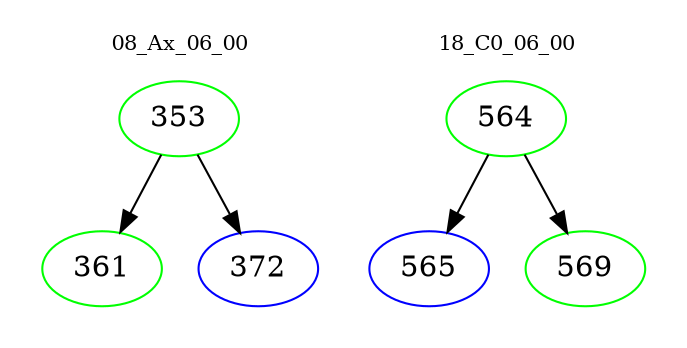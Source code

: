 digraph{
subgraph cluster_0 {
color = white
label = "08_Ax_06_00";
fontsize=10;
T0_353 [label="353", color="green"]
T0_353 -> T0_361 [color="black"]
T0_361 [label="361", color="green"]
T0_353 -> T0_372 [color="black"]
T0_372 [label="372", color="blue"]
}
subgraph cluster_1 {
color = white
label = "18_C0_06_00";
fontsize=10;
T1_564 [label="564", color="green"]
T1_564 -> T1_565 [color="black"]
T1_565 [label="565", color="blue"]
T1_564 -> T1_569 [color="black"]
T1_569 [label="569", color="green"]
}
}
